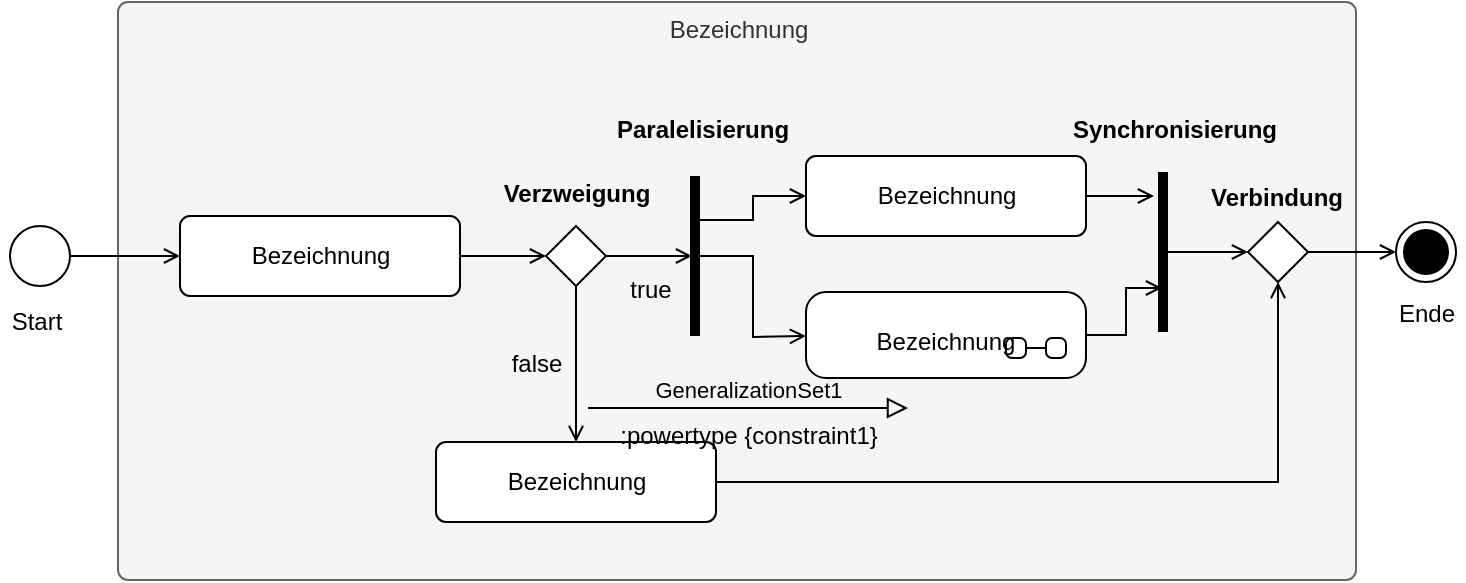 <mxfile version="15.4.0" type="device" pages="2"><diagram id="xqotitL8uuE5FluPYOoE" name="Darstellungselement"><mxGraphModel dx="749" dy="606" grid="0" gridSize="10" guides="1" tooltips="1" connect="1" arrows="1" fold="1" page="1" pageScale="1" pageWidth="827" pageHeight="1169" math="0" shadow="0"><root><mxCell id="0"/><mxCell id="1" parent="0"/><mxCell id="UVjIrm32Y76FBILhTA6r-1" value="Bezeichnung" style="html=1;align=center;verticalAlign=top;rounded=1;absoluteArcSize=1;arcSize=10;dashed=0;fillColor=#f5f5f5;strokeColor=#666666;fontColor=#333333;" vertex="1" parent="1"><mxGeometry x="81" y="87" width="619" height="289" as="geometry"/></mxCell><mxCell id="UVjIrm32Y76FBILhTA6r-15" style="edgeStyle=orthogonalEdgeStyle;rounded=0;orthogonalLoop=1;jettySize=auto;html=1;endArrow=open;endFill=0;" edge="1" parent="1" source="UVjIrm32Y76FBILhTA6r-2" target="UVjIrm32Y76FBILhTA6r-7"><mxGeometry relative="1" as="geometry"/></mxCell><mxCell id="UVjIrm32Y76FBILhTA6r-2" value="" style="ellipse;fillColor=#ffffff;strokeColor=#000000;" vertex="1" parent="1"><mxGeometry x="27" y="199" width="30" height="30" as="geometry"/></mxCell><mxCell id="UVjIrm32Y76FBILhTA6r-3" value="Start" style="text;html=1;align=center;verticalAlign=middle;resizable=0;points=[];autosize=1;strokeColor=none;fillColor=none;" vertex="1" parent="1"><mxGeometry x="22" y="238" width="35" height="18" as="geometry"/></mxCell><mxCell id="UVjIrm32Y76FBILhTA6r-4" value="" style="ellipse;html=1;shape=endState;fillColor=#000000;strokeColor=#000000;" vertex="1" parent="1"><mxGeometry x="720" y="197" width="30" height="30" as="geometry"/></mxCell><mxCell id="UVjIrm32Y76FBILhTA6r-5" value="Ende" style="text;html=1;align=center;verticalAlign=middle;resizable=0;points=[];autosize=1;strokeColor=none;fillColor=none;" vertex="1" parent="1"><mxGeometry x="716" y="234" width="38" height="18" as="geometry"/></mxCell><mxCell id="UVjIrm32Y76FBILhTA6r-16" style="edgeStyle=orthogonalEdgeStyle;rounded=0;orthogonalLoop=1;jettySize=auto;html=1;entryX=0;entryY=0.5;entryDx=0;entryDy=0;endArrow=open;endFill=0;" edge="1" parent="1" source="UVjIrm32Y76FBILhTA6r-7" target="UVjIrm32Y76FBILhTA6r-9"><mxGeometry relative="1" as="geometry"/></mxCell><mxCell id="UVjIrm32Y76FBILhTA6r-7" value="Bezeichnung" style="html=1;align=center;verticalAlign=middle;rounded=1;absoluteArcSize=1;arcSize=10;dashed=0;" vertex="1" parent="1"><mxGeometry x="112" y="194" width="140" height="40" as="geometry"/></mxCell><mxCell id="UVjIrm32Y76FBILhTA6r-26" style="edgeStyle=orthogonalEdgeStyle;rounded=0;orthogonalLoop=1;jettySize=auto;html=1;endArrow=open;endFill=0;" edge="1" parent="1" source="UVjIrm32Y76FBILhTA6r-8" target="UVjIrm32Y76FBILhTA6r-14"><mxGeometry relative="1" as="geometry"/></mxCell><mxCell id="UVjIrm32Y76FBILhTA6r-8" value="Bezeichnung" style="html=1;align=center;verticalAlign=middle;rounded=1;absoluteArcSize=1;arcSize=10;dashed=0;" vertex="1" parent="1"><mxGeometry x="240" y="307" width="140" height="40" as="geometry"/></mxCell><mxCell id="UVjIrm32Y76FBILhTA6r-17" style="edgeStyle=orthogonalEdgeStyle;rounded=0;orthogonalLoop=1;jettySize=auto;html=1;endArrow=open;endFill=0;" edge="1" parent="1" source="UVjIrm32Y76FBILhTA6r-9" target="UVjIrm32Y76FBILhTA6r-8"><mxGeometry relative="1" as="geometry"/></mxCell><mxCell id="UVjIrm32Y76FBILhTA6r-18" style="edgeStyle=orthogonalEdgeStyle;rounded=0;orthogonalLoop=1;jettySize=auto;html=1;entryX=0.2;entryY=0.5;entryDx=0;entryDy=0;entryPerimeter=0;endArrow=open;endFill=0;" edge="1" parent="1" source="UVjIrm32Y76FBILhTA6r-9" target="UVjIrm32Y76FBILhTA6r-10"><mxGeometry relative="1" as="geometry"/></mxCell><mxCell id="UVjIrm32Y76FBILhTA6r-9" value="" style="rhombus;verticalAlign=middle;" vertex="1" parent="1"><mxGeometry x="295" y="199" width="30" height="30" as="geometry"/></mxCell><mxCell id="UVjIrm32Y76FBILhTA6r-19" style="edgeStyle=orthogonalEdgeStyle;rounded=0;orthogonalLoop=1;jettySize=auto;html=1;entryX=0;entryY=0.5;entryDx=0;entryDy=0;endArrow=open;endFill=0;exitX=0.4;exitY=0.275;exitDx=0;exitDy=0;exitPerimeter=0;" edge="1" parent="1" source="UVjIrm32Y76FBILhTA6r-10" target="UVjIrm32Y76FBILhTA6r-11"><mxGeometry relative="1" as="geometry"/></mxCell><mxCell id="UVjIrm32Y76FBILhTA6r-20" style="edgeStyle=orthogonalEdgeStyle;rounded=0;orthogonalLoop=1;jettySize=auto;html=1;entryX=0;entryY=0.5;entryDx=0;entryDy=0;endArrow=open;endFill=0;" edge="1" parent="1" source="UVjIrm32Y76FBILhTA6r-10"><mxGeometry relative="1" as="geometry"><mxPoint x="425" y="254" as="targetPoint"/></mxGeometry></mxCell><mxCell id="UVjIrm32Y76FBILhTA6r-10" value="" style="html=1;points=[];perimeter=orthogonalPerimeter;fillColor=#000000;strokeColor=none;verticalAlign=middle;" vertex="1" parent="1"><mxGeometry x="367" y="174" width="5" height="80" as="geometry"/></mxCell><mxCell id="UVjIrm32Y76FBILhTA6r-22" style="edgeStyle=orthogonalEdgeStyle;rounded=0;orthogonalLoop=1;jettySize=auto;html=1;entryX=-0.4;entryY=0.15;entryDx=0;entryDy=0;entryPerimeter=0;endArrow=open;endFill=0;" edge="1" parent="1" source="UVjIrm32Y76FBILhTA6r-11" target="UVjIrm32Y76FBILhTA6r-13"><mxGeometry relative="1" as="geometry"/></mxCell><mxCell id="UVjIrm32Y76FBILhTA6r-11" value="Bezeichnung" style="html=1;align=center;verticalAlign=middle;rounded=1;absoluteArcSize=1;arcSize=10;dashed=0;" vertex="1" parent="1"><mxGeometry x="425" y="164" width="140" height="40" as="geometry"/></mxCell><mxCell id="UVjIrm32Y76FBILhTA6r-24" style="edgeStyle=orthogonalEdgeStyle;rounded=0;orthogonalLoop=1;jettySize=auto;html=1;entryX=0;entryY=0.5;entryDx=0;entryDy=0;endArrow=open;endFill=0;" edge="1" parent="1" source="UVjIrm32Y76FBILhTA6r-13" target="UVjIrm32Y76FBILhTA6r-14"><mxGeometry relative="1" as="geometry"/></mxCell><mxCell id="UVjIrm32Y76FBILhTA6r-13" value="" style="html=1;points=[];perimeter=orthogonalPerimeter;fillColor=#000000;strokeColor=none;verticalAlign=middle;" vertex="1" parent="1"><mxGeometry x="601" y="172" width="5" height="80" as="geometry"/></mxCell><mxCell id="UVjIrm32Y76FBILhTA6r-25" style="edgeStyle=orthogonalEdgeStyle;rounded=0;orthogonalLoop=1;jettySize=auto;html=1;entryX=0;entryY=0.5;entryDx=0;entryDy=0;endArrow=open;endFill=0;" edge="1" parent="1" source="UVjIrm32Y76FBILhTA6r-14" target="UVjIrm32Y76FBILhTA6r-4"><mxGeometry relative="1" as="geometry"/></mxCell><mxCell id="UVjIrm32Y76FBILhTA6r-14" value="" style="rhombus;verticalAlign=middle;" vertex="1" parent="1"><mxGeometry x="646" y="197" width="30" height="30" as="geometry"/></mxCell><mxCell id="UVjIrm32Y76FBILhTA6r-23" style="edgeStyle=orthogonalEdgeStyle;rounded=0;orthogonalLoop=1;jettySize=auto;html=1;entryX=0.4;entryY=0.725;entryDx=0;entryDy=0;entryPerimeter=0;endArrow=open;endFill=0;" edge="1" parent="1" source="UVjIrm32Y76FBILhTA6r-21" target="UVjIrm32Y76FBILhTA6r-13"><mxGeometry relative="1" as="geometry"/></mxCell><mxCell id="UVjIrm32Y76FBILhTA6r-21" value="Bezeichnung" style="shape=umlState;rounded=1;verticalAlign=middle;spacingTop=5;umlStateSymbol=collapseState;absoluteArcSize=1;arcSize=10;" vertex="1" parent="1"><mxGeometry x="425" y="232" width="140" height="43" as="geometry"/></mxCell><mxCell id="UVjIrm32Y76FBILhTA6r-27" value="false" style="text;html=1;align=center;verticalAlign=middle;resizable=0;points=[];autosize=1;strokeColor=none;fillColor=none;" vertex="1" parent="1"><mxGeometry x="272" y="259" width="35" height="18" as="geometry"/></mxCell><mxCell id="UVjIrm32Y76FBILhTA6r-28" value="true" style="text;html=1;align=center;verticalAlign=middle;resizable=0;points=[];autosize=1;strokeColor=none;fillColor=none;" vertex="1" parent="1"><mxGeometry x="331" y="222" width="31" height="18" as="geometry"/></mxCell><mxCell id="UVjIrm32Y76FBILhTA6r-29" value="Verzweigung" style="text;html=1;align=center;verticalAlign=middle;resizable=0;points=[];autosize=1;strokeColor=none;fillColor=none;fontStyle=1" vertex="1" parent="1"><mxGeometry x="268.5" y="174" width="83" height="18" as="geometry"/></mxCell><mxCell id="UVjIrm32Y76FBILhTA6r-30" value="Paralelisierung" style="text;html=1;align=center;verticalAlign=middle;resizable=0;points=[];autosize=1;strokeColor=none;fillColor=none;fontStyle=1" vertex="1" parent="1"><mxGeometry x="325" y="142" width="96" height="18" as="geometry"/></mxCell><mxCell id="UVjIrm32Y76FBILhTA6r-31" value="Synchronisierung" style="text;html=1;align=center;verticalAlign=middle;resizable=0;points=[];autosize=1;strokeColor=none;fillColor=none;fontStyle=1" vertex="1" parent="1"><mxGeometry x="553" y="142" width="112" height="18" as="geometry"/></mxCell><mxCell id="UVjIrm32Y76FBILhTA6r-32" value="Verbindung" style="text;html=1;align=center;verticalAlign=middle;resizable=0;points=[];autosize=1;strokeColor=none;fillColor=none;fontStyle=1" vertex="1" parent="1"><mxGeometry x="622" y="176" width="76" height="18" as="geometry"/></mxCell><mxCell id="UVjIrm32Y76FBILhTA6r-33" value="GeneralizationSet1" style="endArrow=block;html=1;rounded=0;align=center;verticalAlign=bottom;endFill=0;labelBackgroundColor=none;endSize=8;edgeStyle=orthogonalEdgeStyle;" edge="1" parent="1"><mxGeometry relative="1" as="geometry"><mxPoint x="316" y="290" as="sourcePoint"/><mxPoint x="476" y="290" as="targetPoint"/></mxGeometry></mxCell><mxCell id="UVjIrm32Y76FBILhTA6r-34" value=":powertype {constraint1}" style="resizable=0;html=1;align=center;verticalAlign=top;labelBackgroundColor=none;" connectable="0" vertex="1" parent="UVjIrm32Y76FBILhTA6r-33"><mxGeometry relative="1" as="geometry"/></mxCell></root></mxGraphModel></diagram><diagram id="DHCUXRkkX-kQIrrurq6N" name="Beispiel"><mxGraphModel dx="1086" dy="878" grid="0" gridSize="10" guides="1" tooltips="1" connect="1" arrows="1" fold="1" page="1" pageScale="1" pageWidth="827" pageHeight="1169" math="0" shadow="0"><root><mxCell id="rqMFX54rcnVw5PcIJOyL-0"/><mxCell id="rqMFX54rcnVw5PcIJOyL-1" parent="rqMFX54rcnVw5PcIJOyL-0"/><mxCell id="NJ2_cVGnuXSUb-aMDksF-19" value="" style="edgeStyle=orthogonalEdgeStyle;rounded=0;orthogonalLoop=1;jettySize=auto;html=1;endArrow=open;endFill=0;" edge="1" parent="rqMFX54rcnVw5PcIJOyL-1" source="NJ2_cVGnuXSUb-aMDksF-0" target="NJ2_cVGnuXSUb-aMDksF-6"><mxGeometry relative="1" as="geometry"/></mxCell><mxCell id="NJ2_cVGnuXSUb-aMDksF-0" value="Kaffee genießen" style="html=1;align=center;verticalAlign=middle;rounded=1;absoluteArcSize=1;arcSize=10;dashed=0;fillColor=#f5f5f5;strokeColor=#666666;fontColor=#333333;" vertex="1" parent="rqMFX54rcnVw5PcIJOyL-1"><mxGeometry x="174" y="229.5" width="140" height="40" as="geometry"/></mxCell><mxCell id="NJ2_cVGnuXSUb-aMDksF-10" value="" style="edgeStyle=orthogonalEdgeStyle;rounded=0;orthogonalLoop=1;jettySize=auto;html=1;endArrow=open;endFill=0;" edge="1" parent="rqMFX54rcnVw5PcIJOyL-1" source="NJ2_cVGnuXSUb-aMDksF-1" target="NJ2_cVGnuXSUb-aMDksF-2"><mxGeometry relative="1" as="geometry"/></mxCell><mxCell id="NJ2_cVGnuXSUb-aMDksF-1" value="Kaffee einfüllen" style="html=1;align=center;verticalAlign=middle;rounded=1;absoluteArcSize=1;arcSize=10;dashed=0;fillColor=#f5f5f5;strokeColor=#666666;fontColor=#333333;" vertex="1" parent="rqMFX54rcnVw5PcIJOyL-1"><mxGeometry x="369" y="146.5" width="140" height="40" as="geometry"/></mxCell><mxCell id="NJ2_cVGnuXSUb-aMDksF-11" value="" style="edgeStyle=orthogonalEdgeStyle;rounded=0;orthogonalLoop=1;jettySize=auto;html=1;endArrow=open;endFill=0;entryX=0.5;entryY=0;entryDx=0;entryDy=0;" edge="1" parent="rqMFX54rcnVw5PcIJOyL-1" source="NJ2_cVGnuXSUb-aMDksF-2" target="NJ2_cVGnuXSUb-aMDksF-3"><mxGeometry relative="1" as="geometry"><mxPoint x="625" y="240.5" as="targetPoint"/></mxGeometry></mxCell><mxCell id="NJ2_cVGnuXSUb-aMDksF-2" value="Milch einfüllen" style="html=1;align=center;verticalAlign=middle;rounded=1;absoluteArcSize=1;arcSize=10;dashed=0;fillColor=#f5f5f5;strokeColor=#666666;fontColor=#333333;" vertex="1" parent="rqMFX54rcnVw5PcIJOyL-1"><mxGeometry x="555" y="146.5" width="140" height="40" as="geometry"/></mxCell><mxCell id="NJ2_cVGnuXSUb-aMDksF-13" value="" style="edgeStyle=orthogonalEdgeStyle;rounded=0;orthogonalLoop=1;jettySize=auto;html=1;endArrow=open;endFill=0;" edge="1" parent="rqMFX54rcnVw5PcIJOyL-1" source="NJ2_cVGnuXSUb-aMDksF-3" target="NJ2_cVGnuXSUb-aMDksF-4"><mxGeometry relative="1" as="geometry"/></mxCell><mxCell id="NJ2_cVGnuXSUb-aMDksF-16" style="edgeStyle=orthogonalEdgeStyle;rounded=0;orthogonalLoop=1;jettySize=auto;html=1;entryX=1;entryY=0.5;entryDx=0;entryDy=0;endArrow=open;endFill=0;" edge="1" parent="rqMFX54rcnVw5PcIJOyL-1" source="NJ2_cVGnuXSUb-aMDksF-3" target="NJ2_cVGnuXSUb-aMDksF-14"><mxGeometry relative="1" as="geometry"/></mxCell><mxCell id="NJ2_cVGnuXSUb-aMDksF-3" value="" style="rhombus;verticalAlign=middle;" vertex="1" parent="rqMFX54rcnVw5PcIJOyL-1"><mxGeometry x="610" y="234.5" width="30" height="30" as="geometry"/></mxCell><mxCell id="NJ2_cVGnuXSUb-aMDksF-17" style="edgeStyle=orthogonalEdgeStyle;rounded=0;orthogonalLoop=1;jettySize=auto;html=1;entryX=0.5;entryY=1;entryDx=0;entryDy=0;endArrow=open;endFill=0;" edge="1" parent="rqMFX54rcnVw5PcIJOyL-1" source="NJ2_cVGnuXSUb-aMDksF-4" target="NJ2_cVGnuXSUb-aMDksF-14"><mxGeometry relative="1" as="geometry"/></mxCell><mxCell id="NJ2_cVGnuXSUb-aMDksF-4" value="2 Minuten warten" style="html=1;align=center;verticalAlign=middle;rounded=1;absoluteArcSize=1;arcSize=10;dashed=0;fillColor=#f5f5f5;strokeColor=#666666;fontColor=#333333;" vertex="1" parent="rqMFX54rcnVw5PcIJOyL-1"><mxGeometry x="555" y="299.5" width="140" height="40" as="geometry"/></mxCell><mxCell id="NJ2_cVGnuXSUb-aMDksF-9" value="" style="edgeStyle=orthogonalEdgeStyle;rounded=0;orthogonalLoop=1;jettySize=auto;html=1;endArrow=open;endFill=0;" edge="1" parent="rqMFX54rcnVw5PcIJOyL-1" source="NJ2_cVGnuXSUb-aMDksF-5" target="NJ2_cVGnuXSUb-aMDksF-1"><mxGeometry relative="1" as="geometry"/></mxCell><mxCell id="NJ2_cVGnuXSUb-aMDksF-5" value="Kaffee kochen" style="shape=umlState;rounded=1;verticalAlign=top;spacingTop=5;umlStateSymbol=collapseState;absoluteArcSize=1;arcSize=10;fillColor=#f5f5f5;strokeColor=#666666;fontColor=#333333;" vertex="1" parent="rqMFX54rcnVw5PcIJOyL-1"><mxGeometry x="173" y="143" width="140" height="47" as="geometry"/></mxCell><mxCell id="NJ2_cVGnuXSUb-aMDksF-6" value="" style="ellipse;html=1;shape=endState;fillColor=#000000;strokeColor=#000000;verticalAlign=middle;" vertex="1" parent="rqMFX54rcnVw5PcIJOyL-1"><mxGeometry x="109" y="234.5" width="30" height="30" as="geometry"/></mxCell><mxCell id="NJ2_cVGnuXSUb-aMDksF-8" value="" style="edgeStyle=orthogonalEdgeStyle;rounded=0;orthogonalLoop=1;jettySize=auto;html=1;endArrow=open;endFill=0;" edge="1" parent="rqMFX54rcnVw5PcIJOyL-1" source="NJ2_cVGnuXSUb-aMDksF-7" target="NJ2_cVGnuXSUb-aMDksF-5"><mxGeometry relative="1" as="geometry"/></mxCell><mxCell id="NJ2_cVGnuXSUb-aMDksF-7" value="" style="ellipse;fillColor=#ffffff;strokeColor=#000000;verticalAlign=middle;" vertex="1" parent="rqMFX54rcnVw5PcIJOyL-1"><mxGeometry x="111" y="151.5" width="30" height="30" as="geometry"/></mxCell><mxCell id="NJ2_cVGnuXSUb-aMDksF-12" value="Zu heiß?" style="text;html=1;align=center;verticalAlign=middle;resizable=0;points=[];autosize=1;strokeColor=none;fillColor=none;" vertex="1" parent="rqMFX54rcnVw5PcIJOyL-1"><mxGeometry x="643" y="240.5" width="57" height="18" as="geometry"/></mxCell><mxCell id="NJ2_cVGnuXSUb-aMDksF-18" value="" style="edgeStyle=orthogonalEdgeStyle;rounded=0;orthogonalLoop=1;jettySize=auto;html=1;endArrow=open;endFill=0;" edge="1" parent="rqMFX54rcnVw5PcIJOyL-1" source="NJ2_cVGnuXSUb-aMDksF-14" target="NJ2_cVGnuXSUb-aMDksF-0"><mxGeometry relative="1" as="geometry"/></mxCell><mxCell id="NJ2_cVGnuXSUb-aMDksF-14" value="" style="rhombus;verticalAlign=middle;" vertex="1" parent="rqMFX54rcnVw5PcIJOyL-1"><mxGeometry x="424" y="234.5" width="30" height="30" as="geometry"/></mxCell><mxCell id="NJ2_cVGnuXSUb-aMDksF-15" value="Ja" style="text;html=1;align=center;verticalAlign=middle;resizable=0;points=[];autosize=1;strokeColor=none;fillColor=none;" vertex="1" parent="rqMFX54rcnVw5PcIJOyL-1"><mxGeometry x="631" y="276.5" width="23" height="18" as="geometry"/></mxCell><mxCell id="NJ2_cVGnuXSUb-aMDksF-20" value="Nein" style="text;html=1;align=center;verticalAlign=middle;resizable=0;points=[];autosize=1;strokeColor=none;fillColor=none;" vertex="1" parent="rqMFX54rcnVw5PcIJOyL-1"><mxGeometry x="515" y="226.5" width="35" height="18" as="geometry"/></mxCell><mxCell id="NJ2_cVGnuXSUb-aMDksF-21" value="&lt;b&gt;Kaffee kochen&lt;/b&gt;" style="html=1;align=center;verticalAlign=top;rounded=1;absoluteArcSize=1;arcSize=10;dashed=0;fillColor=#f5f5f5;strokeColor=#666666;fontColor=#333333;" vertex="1" parent="rqMFX54rcnVw5PcIJOyL-1"><mxGeometry x="100" y="439" width="644" height="187" as="geometry"/></mxCell><mxCell id="NJ2_cVGnuXSUb-aMDksF-29" style="edgeStyle=orthogonalEdgeStyle;rounded=0;orthogonalLoop=1;jettySize=auto;html=1;entryX=0;entryY=0.136;entryDx=0;entryDy=0;entryPerimeter=0;endArrow=open;endFill=0;" edge="1" parent="rqMFX54rcnVw5PcIJOyL-1" source="NJ2_cVGnuXSUb-aMDksF-22" target="NJ2_cVGnuXSUb-aMDksF-27"><mxGeometry relative="1" as="geometry"/></mxCell><mxCell id="NJ2_cVGnuXSUb-aMDksF-22" value="" style="ellipse;fillColor=#ffffff;strokeColor=#000000;verticalAlign=middle;" vertex="1" parent="rqMFX54rcnVw5PcIJOyL-1"><mxGeometry x="60" y="486" width="30" height="30" as="geometry"/></mxCell><mxCell id="NJ2_cVGnuXSUb-aMDksF-33" value="" style="edgeStyle=orthogonalEdgeStyle;rounded=0;orthogonalLoop=1;jettySize=auto;html=1;endArrow=open;endFill=0;" edge="1" parent="rqMFX54rcnVw5PcIJOyL-1" source="NJ2_cVGnuXSUb-aMDksF-23" target="NJ2_cVGnuXSUb-aMDksF-24"><mxGeometry relative="1" as="geometry"/></mxCell><mxCell id="NJ2_cVGnuXSUb-aMDksF-23" value="Wasser einfüllen" style="html=1;align=center;verticalAlign=middle;rounded=1;absoluteArcSize=1;arcSize=10;dashed=0;fillColor=#E3E3E3;strokeColor=#666666;fontColor=#333333;" vertex="1" parent="rqMFX54rcnVw5PcIJOyL-1"><mxGeometry x="173" y="485" width="140" height="40" as="geometry"/></mxCell><mxCell id="NJ2_cVGnuXSUb-aMDksF-34" style="edgeStyle=orthogonalEdgeStyle;rounded=0;orthogonalLoop=1;jettySize=auto;html=1;entryX=0.267;entryY=0.204;entryDx=0;entryDy=0;entryPerimeter=0;endArrow=open;endFill=0;" edge="1" parent="rqMFX54rcnVw5PcIJOyL-1" source="NJ2_cVGnuXSUb-aMDksF-24" target="NJ2_cVGnuXSUb-aMDksF-28"><mxGeometry relative="1" as="geometry"/></mxCell><mxCell id="NJ2_cVGnuXSUb-aMDksF-24" value="Wasser kochen" style="html=1;align=center;verticalAlign=middle;rounded=1;absoluteArcSize=1;arcSize=10;dashed=0;fillColor=#E3E3E3;strokeColor=#666666;fontColor=#333333;" vertex="1" parent="rqMFX54rcnVw5PcIJOyL-1"><mxGeometry x="348" y="485" width="140" height="40" as="geometry"/></mxCell><mxCell id="NJ2_cVGnuXSUb-aMDksF-37" value="" style="edgeStyle=orthogonalEdgeStyle;rounded=0;orthogonalLoop=1;jettySize=auto;html=1;endArrow=open;endFill=0;" edge="1" parent="rqMFX54rcnVw5PcIJOyL-1" source="NJ2_cVGnuXSUb-aMDksF-25" target="NJ2_cVGnuXSUb-aMDksF-36"><mxGeometry relative="1" as="geometry"/></mxCell><mxCell id="NJ2_cVGnuXSUb-aMDksF-25" value="Pulver überbrühen" style="html=1;align=center;verticalAlign=middle;rounded=1;absoluteArcSize=1;arcSize=10;dashed=0;fillColor=#E3E3E3;strokeColor=#666666;fontColor=#333333;" vertex="1" parent="rqMFX54rcnVw5PcIJOyL-1"><mxGeometry x="537" y="480" width="140" height="40" as="geometry"/></mxCell><mxCell id="NJ2_cVGnuXSUb-aMDksF-32" style="edgeStyle=orthogonalEdgeStyle;rounded=0;orthogonalLoop=1;jettySize=auto;html=1;entryX=0.338;entryY=0.839;entryDx=0;entryDy=0;entryPerimeter=0;endArrow=open;endFill=0;" edge="1" parent="rqMFX54rcnVw5PcIJOyL-1" source="NJ2_cVGnuXSUb-aMDksF-26" target="NJ2_cVGnuXSUb-aMDksF-28"><mxGeometry relative="1" as="geometry"/></mxCell><mxCell id="NJ2_cVGnuXSUb-aMDksF-26" value="Kaffeepulver einfüllen" style="html=1;align=center;verticalAlign=middle;rounded=1;absoluteArcSize=1;arcSize=10;dashed=0;fillColor=#E3E3E3;strokeColor=#666666;fontColor=#333333;" vertex="1" parent="rqMFX54rcnVw5PcIJOyL-1"><mxGeometry x="176" y="556.5" width="140" height="40" as="geometry"/></mxCell><mxCell id="NJ2_cVGnuXSUb-aMDksF-30" style="edgeStyle=orthogonalEdgeStyle;rounded=0;orthogonalLoop=1;jettySize=auto;html=1;entryX=0;entryY=0.5;entryDx=0;entryDy=0;endArrow=open;endFill=0;exitX=0.8;exitY=0.214;exitDx=0;exitDy=0;exitPerimeter=0;" edge="1" parent="rqMFX54rcnVw5PcIJOyL-1" source="NJ2_cVGnuXSUb-aMDksF-27" target="NJ2_cVGnuXSUb-aMDksF-23"><mxGeometry relative="1" as="geometry"><Array as="points"><mxPoint x="143" y="505"/></Array></mxGeometry></mxCell><mxCell id="NJ2_cVGnuXSUb-aMDksF-31" style="edgeStyle=orthogonalEdgeStyle;rounded=0;orthogonalLoop=1;jettySize=auto;html=1;entryX=0;entryY=0.5;entryDx=0;entryDy=0;endArrow=open;endFill=0;exitX=1.297;exitY=0.807;exitDx=0;exitDy=0;exitPerimeter=0;" edge="1" parent="rqMFX54rcnVw5PcIJOyL-1" source="NJ2_cVGnuXSUb-aMDksF-27" target="NJ2_cVGnuXSUb-aMDksF-26"><mxGeometry relative="1" as="geometry"><Array as="points"><mxPoint x="146" y="577"/></Array></mxGeometry></mxCell><mxCell id="NJ2_cVGnuXSUb-aMDksF-27" value="" style="html=1;points=[];perimeter=orthogonalPerimeter;fillColor=#000000;strokeColor=none;verticalAlign=top;" vertex="1" parent="rqMFX54rcnVw5PcIJOyL-1"><mxGeometry x="139" y="486" width="5.63" height="116" as="geometry"/></mxCell><mxCell id="NJ2_cVGnuXSUb-aMDksF-35" style="edgeStyle=orthogonalEdgeStyle;rounded=0;orthogonalLoop=1;jettySize=auto;html=1;entryX=0;entryY=0.5;entryDx=0;entryDy=0;endArrow=open;endFill=0;" edge="1" parent="rqMFX54rcnVw5PcIJOyL-1" target="NJ2_cVGnuXSUb-aMDksF-25"><mxGeometry relative="1" as="geometry"><mxPoint x="513" y="500" as="sourcePoint"/></mxGeometry></mxCell><mxCell id="NJ2_cVGnuXSUb-aMDksF-28" value="" style="html=1;points=[];perimeter=orthogonalPerimeter;fillColor=#000000;strokeColor=none;verticalAlign=top;" vertex="1" parent="rqMFX54rcnVw5PcIJOyL-1"><mxGeometry x="510" y="483" width="5" height="112" as="geometry"/></mxCell><mxCell id="NJ2_cVGnuXSUb-aMDksF-36" value="" style="ellipse;html=1;shape=endState;fillColor=#000000;strokeColor=#000000;verticalAlign=middle;" vertex="1" parent="rqMFX54rcnVw5PcIJOyL-1"><mxGeometry x="592" y="397" width="30" height="30" as="geometry"/></mxCell><mxCell id="NJ2_cVGnuXSUb-aMDksF-38" value="" style="swimlane;html=1;startSize=20;fontStyle=0;collapsible=0;horizontal=0;swimlaneLine=1;swimlaneFillColor=none;strokeWidth=2;fillColor=default;verticalAlign=top;rotation=-180;" vertex="1" parent="rqMFX54rcnVw5PcIJOyL-1"><mxGeometry x="117" y="464" width="611" height="75" as="geometry"/></mxCell><mxCell id="NJ2_cVGnuXSUb-aMDksF-39" value="Brühgruppe" style="text;html=1;align=center;verticalAlign=middle;resizable=0;points=[];autosize=1;strokeColor=none;fillColor=none;rotation=-90;" vertex="1" parent="NJ2_cVGnuXSUb-aMDksF-38"><mxGeometry x="564" y="27" width="73" height="18" as="geometry"/></mxCell><mxCell id="NJ2_cVGnuXSUb-aMDksF-43" value="" style="swimlane;html=1;startSize=20;fontStyle=0;collapsible=0;horizontal=0;swimlaneLine=1;swimlaneFillColor=none;strokeWidth=2;fillColor=default;verticalAlign=top;rotation=-180;" vertex="1" parent="rqMFX54rcnVw5PcIJOyL-1"><mxGeometry x="117" y="539" width="611" height="75" as="geometry"/></mxCell><mxCell id="NJ2_cVGnuXSUb-aMDksF-44" value="Pulverfach" style="text;html=1;align=center;verticalAlign=middle;resizable=0;points=[];autosize=1;strokeColor=none;fillColor=none;rotation=-90;" vertex="1" parent="NJ2_cVGnuXSUb-aMDksF-43"><mxGeometry x="567" y="28.5" width="67" height="18" as="geometry"/></mxCell></root></mxGraphModel></diagram></mxfile>